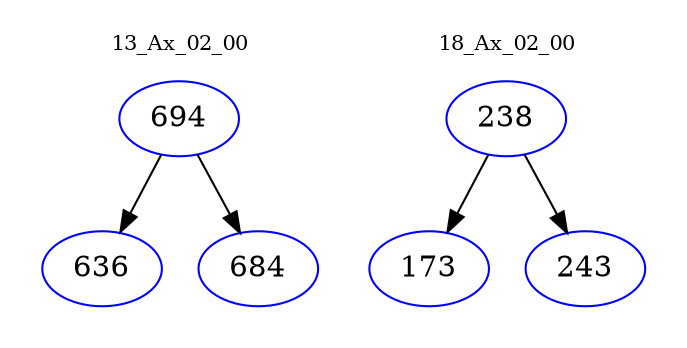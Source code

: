 digraph{
subgraph cluster_0 {
color = white
label = "13_Ax_02_00";
fontsize=10;
T0_694 [label="694", color="blue"]
T0_694 -> T0_636 [color="black"]
T0_636 [label="636", color="blue"]
T0_694 -> T0_684 [color="black"]
T0_684 [label="684", color="blue"]
}
subgraph cluster_1 {
color = white
label = "18_Ax_02_00";
fontsize=10;
T1_238 [label="238", color="blue"]
T1_238 -> T1_173 [color="black"]
T1_173 [label="173", color="blue"]
T1_238 -> T1_243 [color="black"]
T1_243 [label="243", color="blue"]
}
}
